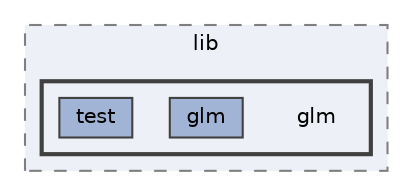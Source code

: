 digraph "C:/Users/HP/Documents/GitHub/Minero-Game/Classes/lib/glm"
{
 // LATEX_PDF_SIZE
  bgcolor="transparent";
  edge [fontname=Helvetica,fontsize=10,labelfontname=Helvetica,labelfontsize=10];
  node [fontname=Helvetica,fontsize=10,shape=box,height=0.2,width=0.4];
  compound=true
  subgraph clusterdir_fc240e2943637a3e32c255d98eb86c40 {
    graph [ bgcolor="#edf0f7", pencolor="grey50", label="lib", fontname=Helvetica,fontsize=10 style="filled,dashed", URL="dir_fc240e2943637a3e32c255d98eb86c40.html",tooltip=""]
  subgraph clusterdir_265ad62ae840112dbd8782fb9d949d05 {
    graph [ bgcolor="#edf0f7", pencolor="grey25", label="", fontname=Helvetica,fontsize=10 style="filled,bold", URL="dir_265ad62ae840112dbd8782fb9d949d05.html",tooltip=""]
    dir_265ad62ae840112dbd8782fb9d949d05 [shape=plaintext, label="glm"];
  dir_5363e159eacfc28a9fa64168deda601e [label="glm", fillcolor="#a2b4d6", color="grey25", style="filled", URL="dir_5363e159eacfc28a9fa64168deda601e.html",tooltip=""];
  dir_83097819176efdce51f1de93cdac70a0 [label="test", fillcolor="#a2b4d6", color="grey25", style="filled", URL="dir_83097819176efdce51f1de93cdac70a0.html",tooltip=""];
  }
  }
}
